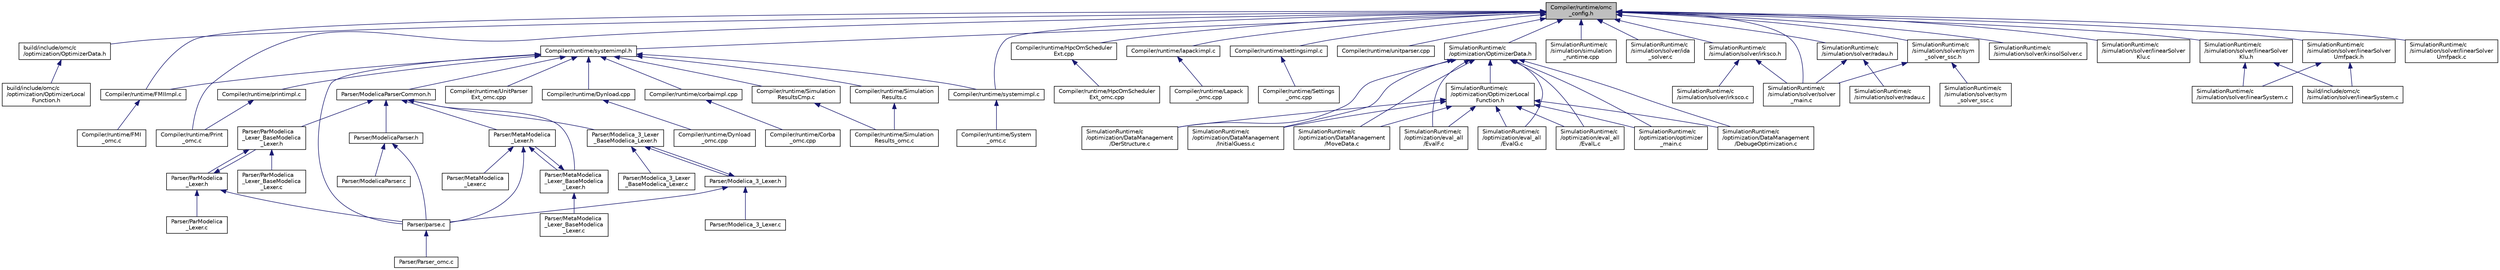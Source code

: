 digraph "Compiler/runtime/omc_config.h"
{
  edge [fontname="Helvetica",fontsize="10",labelfontname="Helvetica",labelfontsize="10"];
  node [fontname="Helvetica",fontsize="10",shape=record];
  Node2 [label="Compiler/runtime/omc\l_config.h",height=0.2,width=0.4,color="black", fillcolor="grey75", style="filled", fontcolor="black"];
  Node2 -> Node3 [dir="back",color="midnightblue",fontsize="10",style="solid",fontname="Helvetica"];
  Node3 [label="build/include/omc/c\l/optimization/OptimizerData.h",height=0.2,width=0.4,color="black", fillcolor="white", style="filled",URL="$df/d7c/build_2include_2omc_2c_2optimization_2_optimizer_data_8h.html"];
  Node3 -> Node4 [dir="back",color="midnightblue",fontsize="10",style="solid",fontname="Helvetica"];
  Node4 [label="build/include/omc/c\l/optimization/OptimizerLocal\lFunction.h",height=0.2,width=0.4,color="black", fillcolor="white", style="filled",URL="$d1/d64/build_2include_2omc_2c_2optimization_2_optimizer_local_function_8h.html"];
  Node2 -> Node5 [dir="back",color="midnightblue",fontsize="10",style="solid",fontname="Helvetica"];
  Node5 [label="Compiler/runtime/systemimpl.h",height=0.2,width=0.4,color="black", fillcolor="white", style="filled",URL="$db/d35/systemimpl_8h.html"];
  Node5 -> Node6 [dir="back",color="midnightblue",fontsize="10",style="solid",fontname="Helvetica"];
  Node6 [label="Compiler/runtime/corbaimpl.cpp",height=0.2,width=0.4,color="black", fillcolor="white", style="filled",URL="$d4/dfe/corbaimpl_8cpp.html"];
  Node6 -> Node7 [dir="back",color="midnightblue",fontsize="10",style="solid",fontname="Helvetica"];
  Node7 [label="Compiler/runtime/Corba\l_omc.cpp",height=0.2,width=0.4,color="black", fillcolor="white", style="filled",URL="$dc/d55/_corba__omc_8cpp.html"];
  Node5 -> Node8 [dir="back",color="midnightblue",fontsize="10",style="solid",fontname="Helvetica"];
  Node8 [label="Compiler/runtime/Dynload.cpp",height=0.2,width=0.4,color="black", fillcolor="white", style="filled",URL="$d2/ddb/_dynload_8cpp.html"];
  Node8 -> Node9 [dir="back",color="midnightblue",fontsize="10",style="solid",fontname="Helvetica"];
  Node9 [label="Compiler/runtime/Dynload\l_omc.cpp",height=0.2,width=0.4,color="black", fillcolor="white", style="filled",URL="$df/d60/_dynload__omc_8cpp.html"];
  Node5 -> Node10 [dir="back",color="midnightblue",fontsize="10",style="solid",fontname="Helvetica"];
  Node10 [label="Compiler/runtime/FMIImpl.c",height=0.2,width=0.4,color="black", fillcolor="white", style="filled",URL="$df/d24/_f_m_i_impl_8c.html"];
  Node10 -> Node11 [dir="back",color="midnightblue",fontsize="10",style="solid",fontname="Helvetica"];
  Node11 [label="Compiler/runtime/FMI\l_omc.c",height=0.2,width=0.4,color="black", fillcolor="white", style="filled",URL="$df/d35/_f_m_i__omc_8c.html"];
  Node5 -> Node12 [dir="back",color="midnightblue",fontsize="10",style="solid",fontname="Helvetica"];
  Node12 [label="Compiler/runtime/printimpl.c",height=0.2,width=0.4,color="black", fillcolor="white", style="filled",URL="$d0/dfd/printimpl_8c.html"];
  Node12 -> Node13 [dir="back",color="midnightblue",fontsize="10",style="solid",fontname="Helvetica"];
  Node13 [label="Compiler/runtime/Print\l_omc.c",height=0.2,width=0.4,color="black", fillcolor="white", style="filled",URL="$d0/d5b/_print__omc_8c.html"];
  Node5 -> Node14 [dir="back",color="midnightblue",fontsize="10",style="solid",fontname="Helvetica"];
  Node14 [label="Compiler/runtime/Simulation\lResults.c",height=0.2,width=0.4,color="black", fillcolor="white", style="filled",URL="$df/d8d/runtime_2_simulation_results_8c.html"];
  Node14 -> Node15 [dir="back",color="midnightblue",fontsize="10",style="solid",fontname="Helvetica"];
  Node15 [label="Compiler/runtime/Simulation\lResults_omc.c",height=0.2,width=0.4,color="black", fillcolor="white", style="filled",URL="$dd/d3d/_simulation_results__omc_8c.html"];
  Node5 -> Node16 [dir="back",color="midnightblue",fontsize="10",style="solid",fontname="Helvetica"];
  Node16 [label="Compiler/runtime/Simulation\lResultsCmp.c",height=0.2,width=0.4,color="black", fillcolor="white", style="filled",URL="$d7/dc1/_simulation_results_cmp_8c.html"];
  Node16 -> Node15 [dir="back",color="midnightblue",fontsize="10",style="solid",fontname="Helvetica"];
  Node5 -> Node17 [dir="back",color="midnightblue",fontsize="10",style="solid",fontname="Helvetica"];
  Node17 [label="Compiler/runtime/systemimpl.c",height=0.2,width=0.4,color="black", fillcolor="white", style="filled",URL="$d4/d45/systemimpl_8c.html"];
  Node17 -> Node18 [dir="back",color="midnightblue",fontsize="10",style="solid",fontname="Helvetica"];
  Node18 [label="Compiler/runtime/System\l_omc.c",height=0.2,width=0.4,color="black", fillcolor="white", style="filled",URL="$df/ddc/_system__omc_8c.html"];
  Node5 -> Node19 [dir="back",color="midnightblue",fontsize="10",style="solid",fontname="Helvetica"];
  Node19 [label="Compiler/runtime/UnitParser\lExt_omc.cpp",height=0.2,width=0.4,color="black", fillcolor="white", style="filled",URL="$da/d88/_unit_parser_ext__omc_8cpp.html"];
  Node5 -> Node20 [dir="back",color="midnightblue",fontsize="10",style="solid",fontname="Helvetica"];
  Node20 [label="Parser/ModelicaParserCommon.h",height=0.2,width=0.4,color="black", fillcolor="white", style="filled",URL="$d4/d33/_modelica_parser_common_8h.html"];
  Node20 -> Node21 [dir="back",color="midnightblue",fontsize="10",style="solid",fontname="Helvetica"];
  Node21 [label="Parser/MetaModelica\l_Lexer.h",height=0.2,width=0.4,color="black", fillcolor="white", style="filled",URL="$d4/dce/_meta_modelica___lexer_8h.html"];
  Node21 -> Node22 [dir="back",color="midnightblue",fontsize="10",style="solid",fontname="Helvetica"];
  Node22 [label="Parser/MetaModelica\l_Lexer.c",height=0.2,width=0.4,color="black", fillcolor="white", style="filled",URL="$df/d26/_meta_modelica___lexer_8c.html"];
  Node21 -> Node23 [dir="back",color="midnightblue",fontsize="10",style="solid",fontname="Helvetica"];
  Node23 [label="Parser/MetaModelica\l_Lexer_BaseModelica\l_Lexer.h",height=0.2,width=0.4,color="black", fillcolor="white", style="filled",URL="$de/d95/_meta_modelica___lexer___base_modelica___lexer_8h.html"];
  Node23 -> Node21 [dir="back",color="midnightblue",fontsize="10",style="solid",fontname="Helvetica"];
  Node23 -> Node24 [dir="back",color="midnightblue",fontsize="10",style="solid",fontname="Helvetica"];
  Node24 [label="Parser/MetaModelica\l_Lexer_BaseModelica\l_Lexer.c",height=0.2,width=0.4,color="black", fillcolor="white", style="filled",URL="$df/db5/_meta_modelica___lexer___base_modelica___lexer_8c.html"];
  Node21 -> Node25 [dir="back",color="midnightblue",fontsize="10",style="solid",fontname="Helvetica"];
  Node25 [label="Parser/parse.c",height=0.2,width=0.4,color="black", fillcolor="white", style="filled",URL="$d9/db9/_parser_2parse_8c.html"];
  Node25 -> Node26 [dir="back",color="midnightblue",fontsize="10",style="solid",fontname="Helvetica"];
  Node26 [label="Parser/Parser_omc.c",height=0.2,width=0.4,color="black", fillcolor="white", style="filled",URL="$d8/def/_parser__omc_8c.html"];
  Node20 -> Node23 [dir="back",color="midnightblue",fontsize="10",style="solid",fontname="Helvetica"];
  Node20 -> Node27 [dir="back",color="midnightblue",fontsize="10",style="solid",fontname="Helvetica"];
  Node27 [label="Parser/Modelica_3_Lexer\l_BaseModelica_Lexer.h",height=0.2,width=0.4,color="black", fillcolor="white", style="filled",URL="$d5/d25/_modelica__3___lexer___base_modelica___lexer_8h.html"];
  Node27 -> Node28 [dir="back",color="midnightblue",fontsize="10",style="solid",fontname="Helvetica"];
  Node28 [label="Parser/Modelica_3_Lexer.h",height=0.2,width=0.4,color="black", fillcolor="white", style="filled",URL="$d1/d97/_modelica__3___lexer_8h.html"];
  Node28 -> Node29 [dir="back",color="midnightblue",fontsize="10",style="solid",fontname="Helvetica"];
  Node29 [label="Parser/Modelica_3_Lexer.c",height=0.2,width=0.4,color="black", fillcolor="white", style="filled",URL="$d2/dad/_modelica__3___lexer_8c.html"];
  Node28 -> Node27 [dir="back",color="midnightblue",fontsize="10",style="solid",fontname="Helvetica"];
  Node28 -> Node25 [dir="back",color="midnightblue",fontsize="10",style="solid",fontname="Helvetica"];
  Node27 -> Node30 [dir="back",color="midnightblue",fontsize="10",style="solid",fontname="Helvetica"];
  Node30 [label="Parser/Modelica_3_Lexer\l_BaseModelica_Lexer.c",height=0.2,width=0.4,color="black", fillcolor="white", style="filled",URL="$de/d7d/_modelica__3___lexer___base_modelica___lexer_8c.html"];
  Node20 -> Node31 [dir="back",color="midnightblue",fontsize="10",style="solid",fontname="Helvetica"];
  Node31 [label="Parser/ModelicaParser.h",height=0.2,width=0.4,color="black", fillcolor="white", style="filled",URL="$d7/d6e/_modelica_parser_8h.html"];
  Node31 -> Node32 [dir="back",color="midnightblue",fontsize="10",style="solid",fontname="Helvetica"];
  Node32 [label="Parser/ModelicaParser.c",height=0.2,width=0.4,color="black", fillcolor="white", style="filled",URL="$d6/d37/_modelica_parser_8c.html"];
  Node31 -> Node25 [dir="back",color="midnightblue",fontsize="10",style="solid",fontname="Helvetica"];
  Node20 -> Node33 [dir="back",color="midnightblue",fontsize="10",style="solid",fontname="Helvetica"];
  Node33 [label="Parser/ParModelica\l_Lexer_BaseModelica\l_Lexer.h",height=0.2,width=0.4,color="black", fillcolor="white", style="filled",URL="$dc/d6e/_par_modelica___lexer___base_modelica___lexer_8h.html"];
  Node33 -> Node34 [dir="back",color="midnightblue",fontsize="10",style="solid",fontname="Helvetica"];
  Node34 [label="Parser/ParModelica\l_Lexer.h",height=0.2,width=0.4,color="black", fillcolor="white", style="filled",URL="$d5/d88/_par_modelica___lexer_8h.html"];
  Node34 -> Node35 [dir="back",color="midnightblue",fontsize="10",style="solid",fontname="Helvetica"];
  Node35 [label="Parser/ParModelica\l_Lexer.c",height=0.2,width=0.4,color="black", fillcolor="white", style="filled",URL="$de/d93/_par_modelica___lexer_8c.html"];
  Node34 -> Node33 [dir="back",color="midnightblue",fontsize="10",style="solid",fontname="Helvetica"];
  Node34 -> Node25 [dir="back",color="midnightblue",fontsize="10",style="solid",fontname="Helvetica"];
  Node33 -> Node36 [dir="back",color="midnightblue",fontsize="10",style="solid",fontname="Helvetica"];
  Node36 [label="Parser/ParModelica\l_Lexer_BaseModelica\l_Lexer.c",height=0.2,width=0.4,color="black", fillcolor="white", style="filled",URL="$de/da6/_par_modelica___lexer___base_modelica___lexer_8c.html"];
  Node5 -> Node25 [dir="back",color="midnightblue",fontsize="10",style="solid",fontname="Helvetica"];
  Node2 -> Node10 [dir="back",color="midnightblue",fontsize="10",style="solid",fontname="Helvetica"];
  Node2 -> Node37 [dir="back",color="midnightblue",fontsize="10",style="solid",fontname="Helvetica"];
  Node37 [label="Compiler/runtime/HpcOmScheduler\lExt.cpp",height=0.2,width=0.4,color="black", fillcolor="white", style="filled",URL="$d9/d3a/_hpc_om_scheduler_ext_8cpp.html"];
  Node37 -> Node38 [dir="back",color="midnightblue",fontsize="10",style="solid",fontname="Helvetica"];
  Node38 [label="Compiler/runtime/HpcOmScheduler\lExt_omc.cpp",height=0.2,width=0.4,color="black", fillcolor="white", style="filled",URL="$d9/d42/_hpc_om_scheduler_ext__omc_8cpp.html"];
  Node2 -> Node39 [dir="back",color="midnightblue",fontsize="10",style="solid",fontname="Helvetica"];
  Node39 [label="Compiler/runtime/lapackimpl.c",height=0.2,width=0.4,color="black", fillcolor="white", style="filled",URL="$d1/dbb/lapackimpl_8c.html"];
  Node39 -> Node40 [dir="back",color="midnightblue",fontsize="10",style="solid",fontname="Helvetica"];
  Node40 [label="Compiler/runtime/Lapack\l_omc.cpp",height=0.2,width=0.4,color="black", fillcolor="white", style="filled",URL="$de/df1/_lapack__omc_8cpp.html"];
  Node2 -> Node13 [dir="back",color="midnightblue",fontsize="10",style="solid",fontname="Helvetica"];
  Node2 -> Node41 [dir="back",color="midnightblue",fontsize="10",style="solid",fontname="Helvetica"];
  Node41 [label="Compiler/runtime/settingsimpl.c",height=0.2,width=0.4,color="black", fillcolor="white", style="filled",URL="$d9/d08/settingsimpl_8c.html"];
  Node41 -> Node42 [dir="back",color="midnightblue",fontsize="10",style="solid",fontname="Helvetica"];
  Node42 [label="Compiler/runtime/Settings\l_omc.cpp",height=0.2,width=0.4,color="black", fillcolor="white", style="filled",URL="$d5/d1e/_settings__omc_8cpp.html"];
  Node2 -> Node17 [dir="back",color="midnightblue",fontsize="10",style="solid",fontname="Helvetica"];
  Node2 -> Node43 [dir="back",color="midnightblue",fontsize="10",style="solid",fontname="Helvetica"];
  Node43 [label="Compiler/runtime/unitparser.cpp",height=0.2,width=0.4,color="black", fillcolor="white", style="filled",URL="$de/daf/unitparser_8cpp.html"];
  Node2 -> Node44 [dir="back",color="midnightblue",fontsize="10",style="solid",fontname="Helvetica"];
  Node44 [label="SimulationRuntime/c\l/optimization/OptimizerData.h",height=0.2,width=0.4,color="black", fillcolor="white", style="filled",URL="$df/dd6/_simulation_runtime_2c_2optimization_2_optimizer_data_8h.html"];
  Node44 -> Node45 [dir="back",color="midnightblue",fontsize="10",style="solid",fontname="Helvetica"];
  Node45 [label="SimulationRuntime/c\l/optimization/DataManagement\l/DebugeOptimization.c",height=0.2,width=0.4,color="black", fillcolor="white", style="filled",URL="$df/dbb/_debuge_optimization_8c.html"];
  Node44 -> Node46 [dir="back",color="midnightblue",fontsize="10",style="solid",fontname="Helvetica"];
  Node46 [label="SimulationRuntime/c\l/optimization/OptimizerLocal\lFunction.h",height=0.2,width=0.4,color="black", fillcolor="white", style="filled",URL="$dd/d8c/_simulation_runtime_2c_2optimization_2_optimizer_local_function_8h.html"];
  Node46 -> Node45 [dir="back",color="midnightblue",fontsize="10",style="solid",fontname="Helvetica"];
  Node46 -> Node47 [dir="back",color="midnightblue",fontsize="10",style="solid",fontname="Helvetica"];
  Node47 [label="SimulationRuntime/c\l/optimization/DataManagement\l/DerStructure.c",height=0.2,width=0.4,color="black", fillcolor="white", style="filled",URL="$d5/d21/_der_structure_8c.html"];
  Node46 -> Node48 [dir="back",color="midnightblue",fontsize="10",style="solid",fontname="Helvetica"];
  Node48 [label="SimulationRuntime/c\l/optimization/DataManagement\l/InitialGuess.c",height=0.2,width=0.4,color="black", fillcolor="white", style="filled",URL="$de/ddc/_initial_guess_8c.html"];
  Node46 -> Node49 [dir="back",color="midnightblue",fontsize="10",style="solid",fontname="Helvetica"];
  Node49 [label="SimulationRuntime/c\l/optimization/DataManagement\l/MoveData.c",height=0.2,width=0.4,color="black", fillcolor="white", style="filled",URL="$d7/d23/_move_data_8c.html"];
  Node46 -> Node50 [dir="back",color="midnightblue",fontsize="10",style="solid",fontname="Helvetica"];
  Node50 [label="SimulationRuntime/c\l/optimization/eval_all\l/EvalF.c",height=0.2,width=0.4,color="black", fillcolor="white", style="filled",URL="$d7/d1b/_eval_f_8c.html"];
  Node46 -> Node51 [dir="back",color="midnightblue",fontsize="10",style="solid",fontname="Helvetica"];
  Node51 [label="SimulationRuntime/c\l/optimization/eval_all\l/EvalG.c",height=0.2,width=0.4,color="black", fillcolor="white", style="filled",URL="$d1/d51/_eval_g_8c.html"];
  Node46 -> Node52 [dir="back",color="midnightblue",fontsize="10",style="solid",fontname="Helvetica"];
  Node52 [label="SimulationRuntime/c\l/optimization/eval_all\l/EvalL.c",height=0.2,width=0.4,color="black", fillcolor="white", style="filled",URL="$d1/d11/_eval_l_8c.html"];
  Node46 -> Node53 [dir="back",color="midnightblue",fontsize="10",style="solid",fontname="Helvetica"];
  Node53 [label="SimulationRuntime/c\l/optimization/optimizer\l_main.c",height=0.2,width=0.4,color="black", fillcolor="white", style="filled",URL="$d4/d93/optimizer__main_8c.html"];
  Node44 -> Node47 [dir="back",color="midnightblue",fontsize="10",style="solid",fontname="Helvetica"];
  Node44 -> Node48 [dir="back",color="midnightblue",fontsize="10",style="solid",fontname="Helvetica"];
  Node44 -> Node49 [dir="back",color="midnightblue",fontsize="10",style="solid",fontname="Helvetica"];
  Node44 -> Node50 [dir="back",color="midnightblue",fontsize="10",style="solid",fontname="Helvetica"];
  Node44 -> Node51 [dir="back",color="midnightblue",fontsize="10",style="solid",fontname="Helvetica"];
  Node44 -> Node52 [dir="back",color="midnightblue",fontsize="10",style="solid",fontname="Helvetica"];
  Node44 -> Node53 [dir="back",color="midnightblue",fontsize="10",style="solid",fontname="Helvetica"];
  Node2 -> Node54 [dir="back",color="midnightblue",fontsize="10",style="solid",fontname="Helvetica"];
  Node54 [label="SimulationRuntime/c\l/simulation/simulation\l_runtime.cpp",height=0.2,width=0.4,color="black", fillcolor="white", style="filled",URL="$d4/d09/simulation__runtime_8cpp.html"];
  Node2 -> Node55 [dir="back",color="midnightblue",fontsize="10",style="solid",fontname="Helvetica"];
  Node55 [label="SimulationRuntime/c\l/simulation/solver/ida\l_solver.c",height=0.2,width=0.4,color="black", fillcolor="white", style="filled",URL="$d0/d46/ida__solver_8c.html"];
  Node2 -> Node56 [dir="back",color="midnightblue",fontsize="10",style="solid",fontname="Helvetica"];
  Node56 [label="SimulationRuntime/c\l/simulation/solver/irksco.h",height=0.2,width=0.4,color="black", fillcolor="white", style="filled",URL="$d9/db1/irksco_8h.html"];
  Node56 -> Node57 [dir="back",color="midnightblue",fontsize="10",style="solid",fontname="Helvetica"];
  Node57 [label="SimulationRuntime/c\l/simulation/solver/irksco.c",height=0.2,width=0.4,color="black", fillcolor="white", style="filled",URL="$de/de2/irksco_8c.html"];
  Node56 -> Node58 [dir="back",color="midnightblue",fontsize="10",style="solid",fontname="Helvetica"];
  Node58 [label="SimulationRuntime/c\l/simulation/solver/solver\l_main.c",height=0.2,width=0.4,color="black", fillcolor="white", style="filled",URL="$d3/def/solver__main_8c.html"];
  Node2 -> Node59 [dir="back",color="midnightblue",fontsize="10",style="solid",fontname="Helvetica"];
  Node59 [label="SimulationRuntime/c\l/simulation/solver/kinsolSolver.c",height=0.2,width=0.4,color="black", fillcolor="white", style="filled",URL="$d3/d94/kinsol_solver_8c.html"];
  Node2 -> Node60 [dir="back",color="midnightblue",fontsize="10",style="solid",fontname="Helvetica"];
  Node60 [label="SimulationRuntime/c\l/simulation/solver/linearSolver\lKlu.c",height=0.2,width=0.4,color="black", fillcolor="white", style="filled",URL="$dd/ddd/linear_solver_klu_8c.html"];
  Node2 -> Node61 [dir="back",color="midnightblue",fontsize="10",style="solid",fontname="Helvetica"];
  Node61 [label="SimulationRuntime/c\l/simulation/solver/linearSolver\lKlu.h",height=0.2,width=0.4,color="black", fillcolor="white", style="filled",URL="$df/dab/linear_solver_klu_8h.html"];
  Node61 -> Node62 [dir="back",color="midnightblue",fontsize="10",style="solid",fontname="Helvetica"];
  Node62 [label="build/include/omc/c\l/simulation/solver/linearSystem.c",height=0.2,width=0.4,color="black", fillcolor="white", style="filled",URL="$d1/d69/build_2include_2omc_2c_2simulation_2solver_2linear_system_8c.html"];
  Node61 -> Node63 [dir="back",color="midnightblue",fontsize="10",style="solid",fontname="Helvetica"];
  Node63 [label="SimulationRuntime/c\l/simulation/solver/linearSystem.c",height=0.2,width=0.4,color="black", fillcolor="white", style="filled",URL="$d0/db9/_simulation_runtime_2c_2simulation_2solver_2linear_system_8c.html"];
  Node2 -> Node64 [dir="back",color="midnightblue",fontsize="10",style="solid",fontname="Helvetica"];
  Node64 [label="SimulationRuntime/c\l/simulation/solver/linearSolver\lUmfpack.c",height=0.2,width=0.4,color="black", fillcolor="white", style="filled",URL="$dc/dee/linear_solver_umfpack_8c.html"];
  Node2 -> Node65 [dir="back",color="midnightblue",fontsize="10",style="solid",fontname="Helvetica"];
  Node65 [label="SimulationRuntime/c\l/simulation/solver/linearSolver\lUmfpack.h",height=0.2,width=0.4,color="black", fillcolor="white", style="filled",URL="$da/d1a/linear_solver_umfpack_8h.html"];
  Node65 -> Node62 [dir="back",color="midnightblue",fontsize="10",style="solid",fontname="Helvetica"];
  Node65 -> Node63 [dir="back",color="midnightblue",fontsize="10",style="solid",fontname="Helvetica"];
  Node2 -> Node66 [dir="back",color="midnightblue",fontsize="10",style="solid",fontname="Helvetica"];
  Node66 [label="SimulationRuntime/c\l/simulation/solver/radau.h",height=0.2,width=0.4,color="black", fillcolor="white", style="filled",URL="$db/d0f/radau_8h.html"];
  Node66 -> Node67 [dir="back",color="midnightblue",fontsize="10",style="solid",fontname="Helvetica"];
  Node67 [label="SimulationRuntime/c\l/simulation/solver/radau.c",height=0.2,width=0.4,color="black", fillcolor="white", style="filled",URL="$df/d41/radau_8c.html"];
  Node66 -> Node58 [dir="back",color="midnightblue",fontsize="10",style="solid",fontname="Helvetica"];
  Node2 -> Node58 [dir="back",color="midnightblue",fontsize="10",style="solid",fontname="Helvetica"];
  Node2 -> Node68 [dir="back",color="midnightblue",fontsize="10",style="solid",fontname="Helvetica"];
  Node68 [label="SimulationRuntime/c\l/simulation/solver/sym\l_solver_ssc.h",height=0.2,width=0.4,color="black", fillcolor="white", style="filled",URL="$de/d26/sym__solver__ssc_8h.html"];
  Node68 -> Node58 [dir="back",color="midnightblue",fontsize="10",style="solid",fontname="Helvetica"];
  Node68 -> Node69 [dir="back",color="midnightblue",fontsize="10",style="solid",fontname="Helvetica"];
  Node69 [label="SimulationRuntime/c\l/simulation/solver/sym\l_solver_ssc.c",height=0.2,width=0.4,color="black", fillcolor="white", style="filled",URL="$df/df6/sym__solver__ssc_8c.html"];
}
